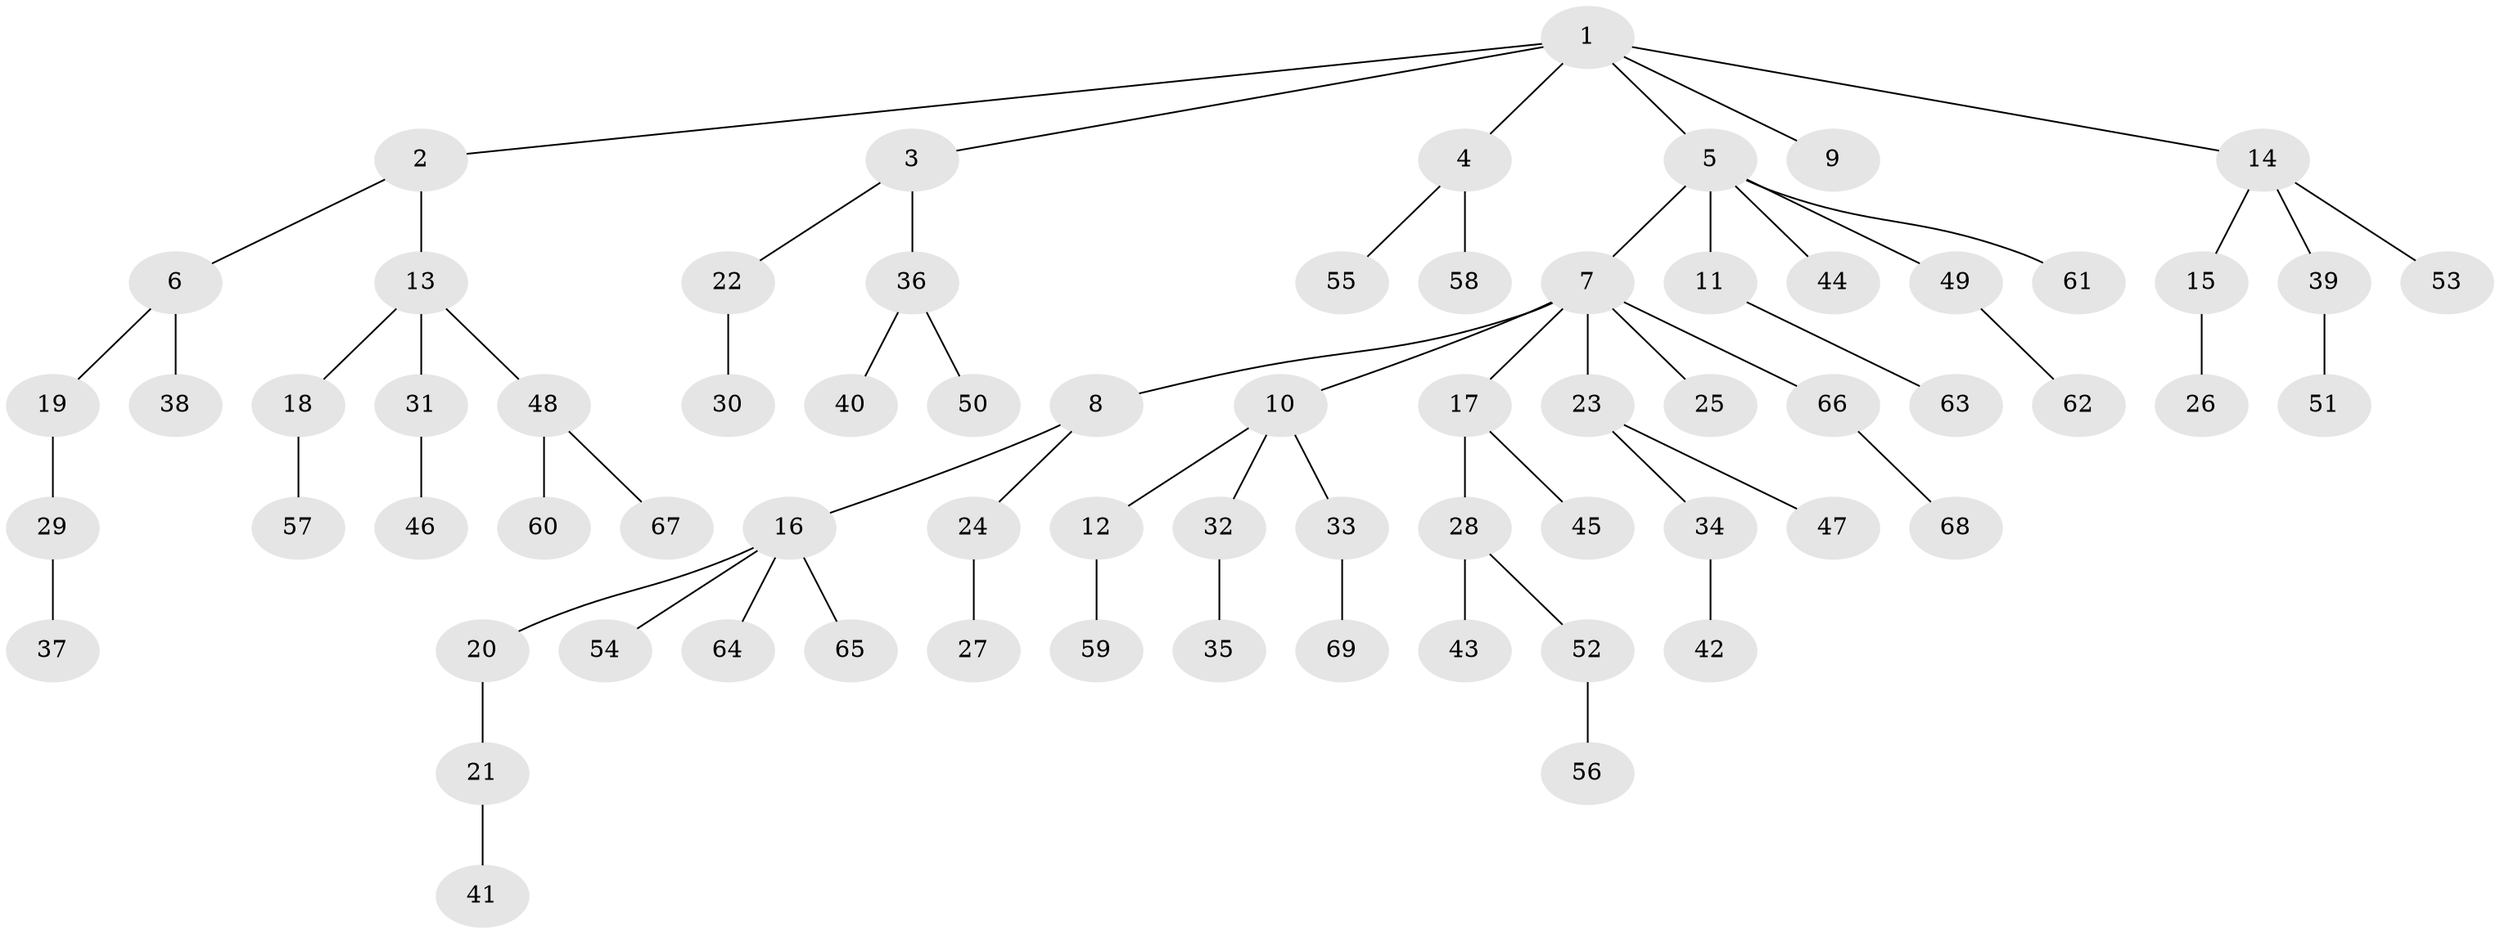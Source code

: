 // Generated by graph-tools (version 1.1) at 2025/26/03/09/25 03:26:29]
// undirected, 69 vertices, 68 edges
graph export_dot {
graph [start="1"]
  node [color=gray90,style=filled];
  1;
  2;
  3;
  4;
  5;
  6;
  7;
  8;
  9;
  10;
  11;
  12;
  13;
  14;
  15;
  16;
  17;
  18;
  19;
  20;
  21;
  22;
  23;
  24;
  25;
  26;
  27;
  28;
  29;
  30;
  31;
  32;
  33;
  34;
  35;
  36;
  37;
  38;
  39;
  40;
  41;
  42;
  43;
  44;
  45;
  46;
  47;
  48;
  49;
  50;
  51;
  52;
  53;
  54;
  55;
  56;
  57;
  58;
  59;
  60;
  61;
  62;
  63;
  64;
  65;
  66;
  67;
  68;
  69;
  1 -- 2;
  1 -- 3;
  1 -- 4;
  1 -- 5;
  1 -- 9;
  1 -- 14;
  2 -- 6;
  2 -- 13;
  3 -- 22;
  3 -- 36;
  4 -- 55;
  4 -- 58;
  5 -- 7;
  5 -- 11;
  5 -- 44;
  5 -- 49;
  5 -- 61;
  6 -- 19;
  6 -- 38;
  7 -- 8;
  7 -- 10;
  7 -- 17;
  7 -- 23;
  7 -- 25;
  7 -- 66;
  8 -- 16;
  8 -- 24;
  10 -- 12;
  10 -- 32;
  10 -- 33;
  11 -- 63;
  12 -- 59;
  13 -- 18;
  13 -- 31;
  13 -- 48;
  14 -- 15;
  14 -- 39;
  14 -- 53;
  15 -- 26;
  16 -- 20;
  16 -- 54;
  16 -- 64;
  16 -- 65;
  17 -- 28;
  17 -- 45;
  18 -- 57;
  19 -- 29;
  20 -- 21;
  21 -- 41;
  22 -- 30;
  23 -- 34;
  23 -- 47;
  24 -- 27;
  28 -- 43;
  28 -- 52;
  29 -- 37;
  31 -- 46;
  32 -- 35;
  33 -- 69;
  34 -- 42;
  36 -- 40;
  36 -- 50;
  39 -- 51;
  48 -- 60;
  48 -- 67;
  49 -- 62;
  52 -- 56;
  66 -- 68;
}
